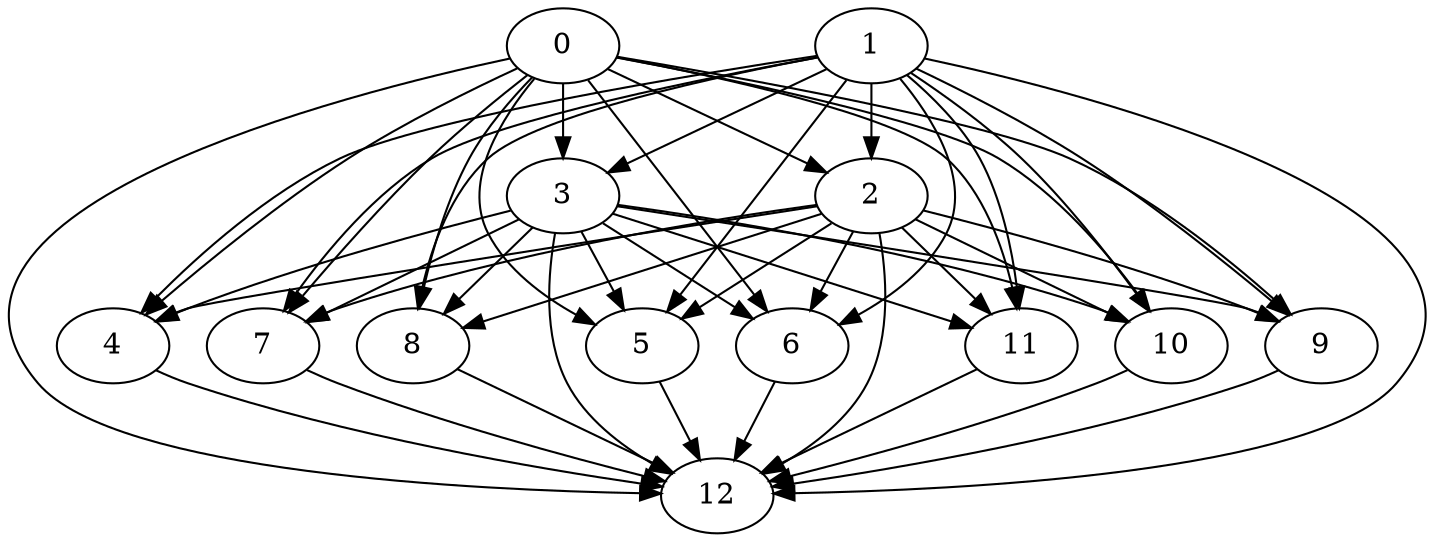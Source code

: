 digraph G {
0;
1;
2;
3;
4;
5;
6;
7;
8;
9;
10;
11;
12;
0->2 ;
0->3 ;
0->4 ;
0->5 ;
0->6 ;
0->7 ;
0->8 ;
0->9 ;
0->10 ;
0->11 ;
0->12 ;
1->2 ;
1->3 ;
1->4 ;
1->5 ;
1->6 ;
1->7 ;
1->8 ;
1->9 ;
1->10 ;
1->11 ;
1->12 ;
2->4 ;
2->5 ;
2->6 ;
2->7 ;
2->8 ;
2->9 ;
2->10 ;
2->11 ;
2->12 ;
3->4 ;
3->5 ;
3->6 ;
3->7 ;
3->8 ;
3->9 ;
3->10 ;
3->11 ;
3->12 ;
4->12 ;
5->12 ;
6->12 ;
7->12 ;
8->12 ;
9->12 ;
10->12 ;
11->12 ;
}
